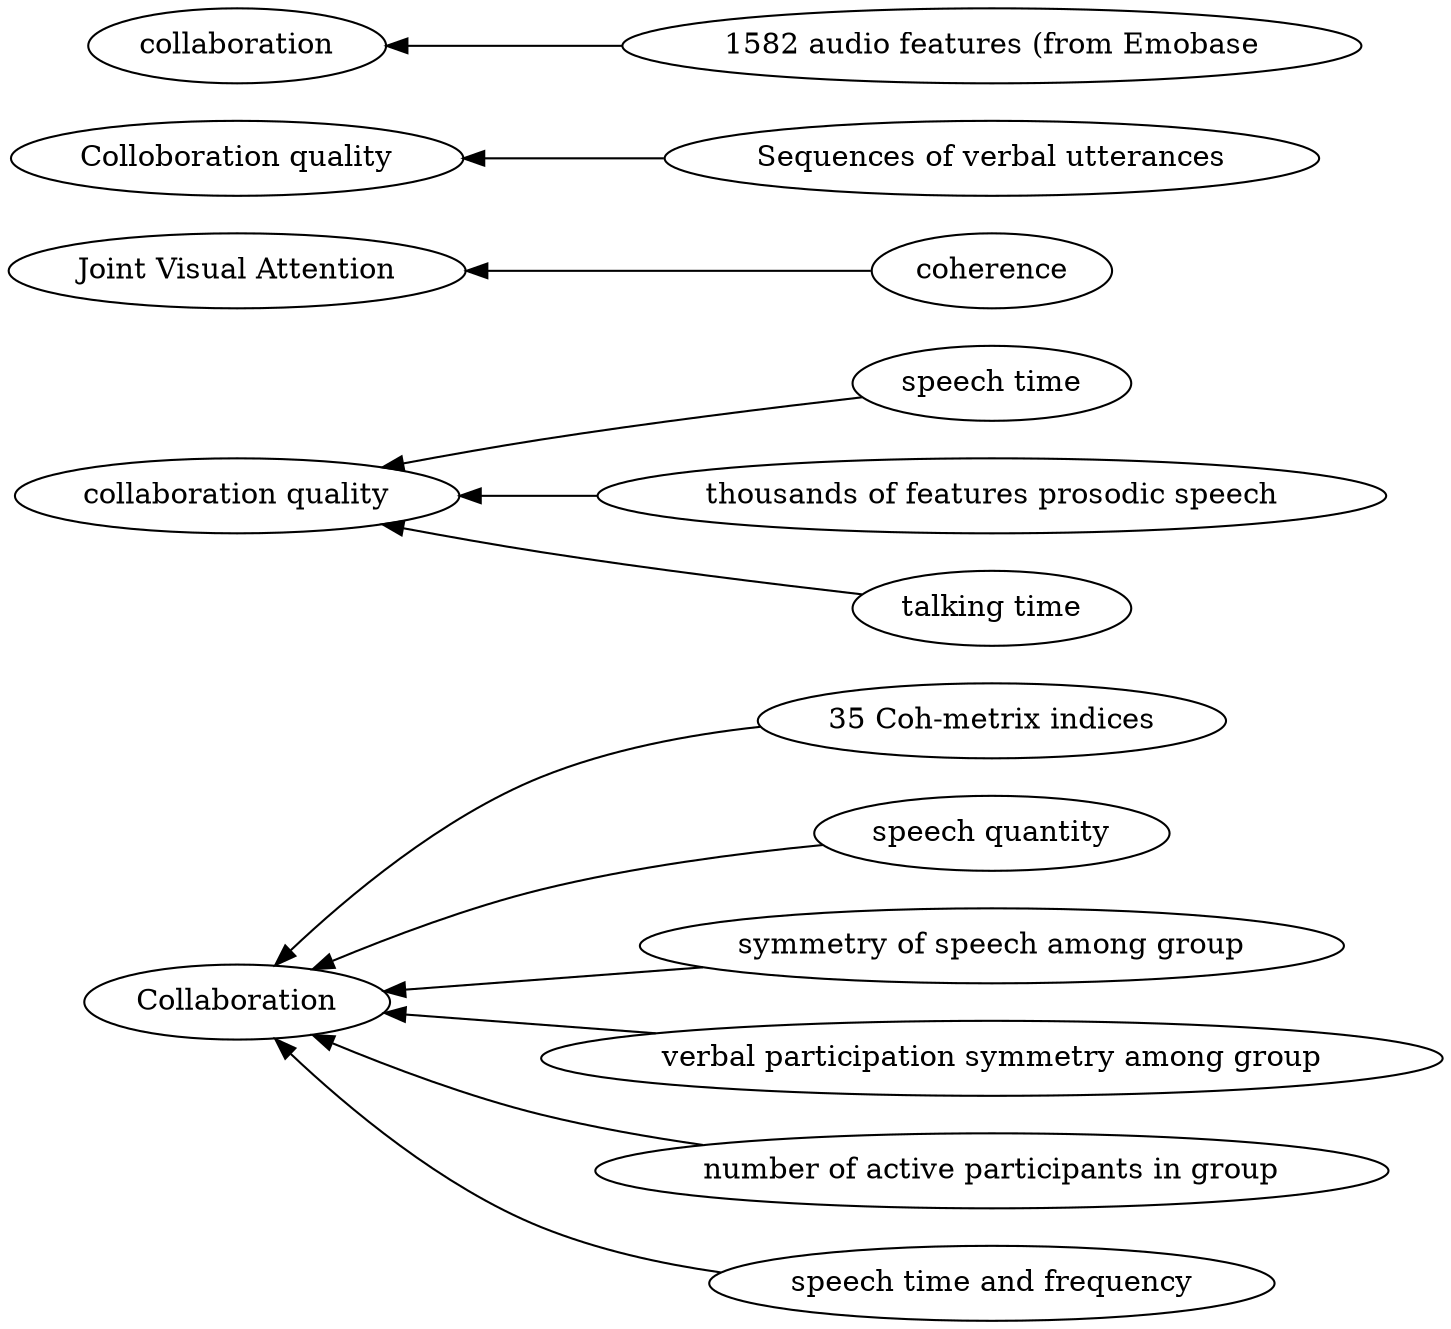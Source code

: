 digraph Test {
	rankdir=RL
	size="10,10"
	overlap=false
	splines=true
	{rank=same; "35 Coh-metrix indices" "speech quantity" "speech time" "coherence" "thousands of features prosodic speech" "Sequences of verbal utterances" "talking time" "symmetry of speech among group" "verbal participation symmetry among group" "number of active participants in group" "speech time and frequency" "1582 audio features (from Emobase";}
	{rank=same; "Collaboration" "collaboration" "collaboration quality" "Joint Visual Attention" "Colloboration quality";}
	"speech quantity" [href="https://scholar.google.com/scholar?hl=en&q=Modelling%20and%20Identifying%20Collaborative%20Situations%20in%20a%20Collocated%20Multi-display%20Groupware%20Setting" target=_blank]
	"speech quantity" -> Collaboration
	"number of active participants in group" [href="https://scholar.google.com/scholar?hl=en&q=Modelling%20and%20Identifying%20Collaborative%20Situations%20in%20a%20Collocated%20Multi-display%20Groupware%20Setting" target=_blank]
	"number of active participants in group" -> Collaboration
	"verbal participation symmetry among group" [href="https://scholar.google.com/scholar?hl=en&q=Modelling%20and%20Identifying%20Collaborative%20Situations%20in%20a%20Collocated%20Multi-display%20Groupware%20Setting" target=_blank]
	"verbal participation symmetry among group" -> Collaboration
	"Sequences of verbal utterances" [href="https://scholar.google.com/scholar?hl=en&q=Capturing%20and%20analyzing%20verbal%20and%20physical%20collaborative%20learning%20interactions%20at%20an%20enriched%20interactive%20tabletop" target=_blank]
	"Sequences of verbal utterances" -> "Colloboration quality"
	"1582 audio features (from Emobase" [href="https://scholar.google.com/scholar?hl=en&q=High%20Accuracy%20Detection%20of%20Collaboration%20From%20Log%20Data%20and%20Superficial%20Speech%20Features" target=_blank]
	"1582 audio features (from Emobase" -> collaboration
	coherence [href="https://scholar.google.com/scholar?hl=en&q=Does%20Seeing%20One%20Another’s%20Gaze%20Affect%20Group%20Dialogue?" target=_blank]
	coherence -> "Joint Visual Attention"
	"35 Coh-metrix indices" [href="https://scholar.google.com/scholar?hl=en&q=Predicting%20the%20Quality%20of%20Collaborative%20Problem%20Solving%20Through%20Linguistic%20Analysis%20of%20Discourse" target=_blank]
	"35 Coh-metrix indices" -> Collaboration
	"talking time" [href="https://scholar.google.com/scholar?hl=en&q=Toward%20Using%20Multi-Modal%20Learning%20Analytics%20to%20Support%20and%20Measure%20Collaboration%20in%20Co-Located%20Dyads" target=_blank]
	"talking time" -> "collaboration quality"
	"speech time and frequency" [href="https://scholar.google.com/scholar?hl=en&q=An%20Automatic%20Approach%20for%20Mining%20Patterns%20of%20Collaboration%20around%20an%20Interactive%20Tabletop" target=_blank]
	"speech time and frequency" -> Collaboration
	"symmetry of speech among group" [href="https://scholar.google.com/scholar?hl=en&q=An%20Automatic%20Approach%20for%20Mining%20Patterns%20of%20Collaboration%20around%20an%20Interactive%20Tabletop" target=_blank]
	"symmetry of speech among group" -> Collaboration
	"speech time" [href="https://scholar.google.com/scholar?hl=en&q=Using%20the%20Tablet%20Gestures%20and%20Speech%20of%20Pairs%20of%20Students%20to%20Classify%20Their%20Collaboration" target=_blank]
	"speech time" -> "collaboration quality"
	"thousands of features prosodic speech" [href="https://scholar.google.com/scholar?hl=en&q=Using%20the%20Tablet%20Gestures%20and%20Speech%20of%20Pairs%20of%20Students%20to%20Classify%20Their%20Collaboration" target=_blank]
	"thousands of features prosodic speech" -> "collaboration quality"
}
